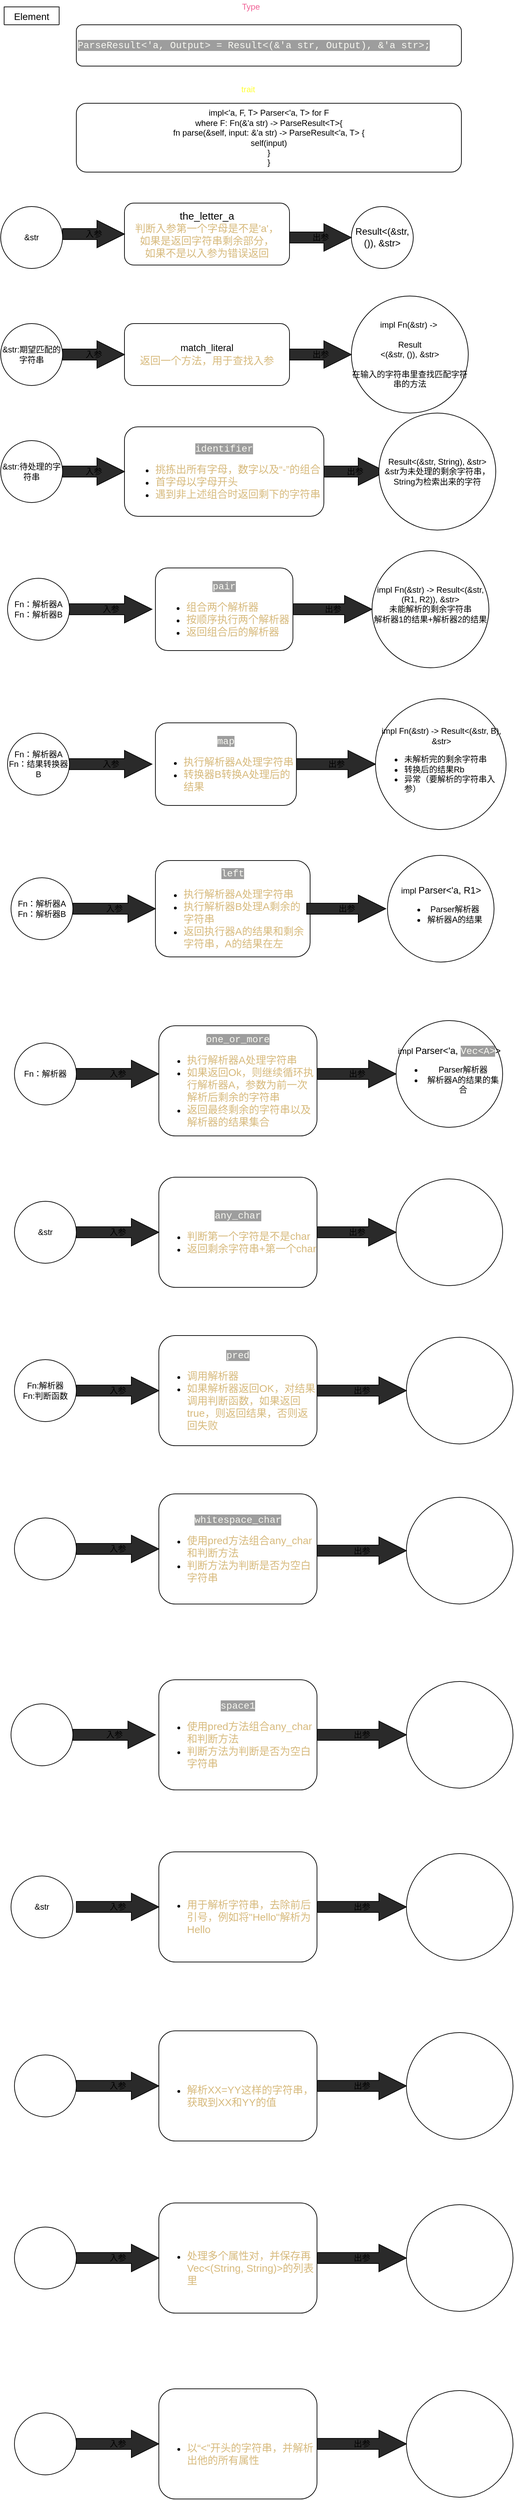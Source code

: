 <mxfile>
    <diagram id="ITNncZc6mTnSc8X_e-E-" name="Page-1">
        <mxGraphModel dx="898" dy="1717" grid="1" gridSize="10" guides="1" tooltips="1" connect="1" arrows="1" fold="1" page="1" pageScale="1" pageWidth="827" pageHeight="1169" math="0" shadow="0">
            <root>
                <mxCell id="0"/>
                <mxCell id="1" parent="0"/>
                <mxCell id="2" value="&lt;p style=&quot;line-height: 0%&quot;&gt;&lt;/p&gt;&lt;span style=&quot;font-size: 15px ; text-align: justify&quot;&gt;the_letter_a&lt;/span&gt;&lt;br&gt;&lt;span style=&quot;color: rgb(215 , 186 , 125) ; font-size: 15px ; text-align: justify&quot;&gt;判断入参第一个字母是不是'a'，&lt;/span&gt;&lt;br&gt;&lt;span style=&quot;color: rgb(215 , 186 , 125) ; font-size: 15px ; text-align: justify&quot;&gt;如果是返回字符串剩余部分，&lt;/span&gt;&lt;br&gt;&lt;span style=&quot;font-size: 15px ; color: rgb(215 , 186 , 125)&quot;&gt;如果不是以入参为错误返回&lt;/span&gt;&lt;br&gt;&lt;p&gt;&lt;/p&gt;" style="rounded=1;whiteSpace=wrap;html=1;align=center;verticalAlign=middle;" parent="1" vertex="1">
                    <mxGeometry x="230" y="85" width="240" height="90" as="geometry"/>
                </mxCell>
                <mxCell id="3" value="Element" style="swimlane;fontStyle=0;childLayout=stackLayout;horizontal=1;startSize=26;horizontalStack=0;resizeParent=1;resizeParentMax=0;resizeLast=0;collapsible=1;marginBottom=0;align=center;fontSize=14;" parent="1" vertex="1" collapsed="1">
                    <mxGeometry x="55" y="-200" width="80" height="26" as="geometry">
                        <mxRectangle x="40" y="30" width="160" height="116" as="alternateBounds"/>
                    </mxGeometry>
                </mxCell>
                <mxCell id="4" value="name:String" style="text;strokeColor=none;fillColor=none;spacingLeft=4;spacingRight=4;overflow=hidden;rotatable=0;points=[[0,0.5],[1,0.5]];portConstraint=eastwest;fontSize=12;" parent="3" vertex="1">
                    <mxGeometry y="26" width="80" height="30" as="geometry"/>
                </mxCell>
                <mxCell id="5" value="attributes:Vec&lt;(String, String)&gt;" style="text;strokeColor=none;fillColor=none;spacingLeft=4;spacingRight=4;overflow=hidden;rotatable=0;points=[[0,0.5],[1,0.5]];portConstraint=eastwest;fontSize=12;" parent="3" vertex="1">
                    <mxGeometry y="56" width="80" height="30" as="geometry"/>
                </mxCell>
                <mxCell id="6" value="children:Vec&lt;Element&gt;" style="text;strokeColor=none;fillColor=none;spacingLeft=4;spacingRight=4;overflow=hidden;rotatable=0;points=[[0,0.5],[1,0.5]];portConstraint=eastwest;fontSize=12;" parent="3" vertex="1">
                    <mxGeometry y="86" width="80" height="30" as="geometry"/>
                </mxCell>
                <mxCell id="7" value="&amp;amp;str" style="ellipse;whiteSpace=wrap;html=1;aspect=fixed;" parent="1" vertex="1">
                    <mxGeometry x="50" y="90" width="90" height="90" as="geometry"/>
                </mxCell>
                <mxCell id="8" value="&lt;span style=&quot;font-family: , &amp;#34;consolas&amp;#34; , &amp;#34;liberation mono&amp;#34; , &amp;#34;menlo&amp;#34; , monospace ; font-size: 13.6px&quot;&gt;Result&amp;lt;(&amp;amp;str, ()), &amp;amp;str&amp;gt;&lt;/span&gt;" style="ellipse;whiteSpace=wrap;html=1;aspect=fixed;" parent="1" vertex="1">
                    <mxGeometry x="560" y="90" width="90" height="90" as="geometry"/>
                </mxCell>
                <mxCell id="9" value="入参" style="html=1;shadow=0;dashed=0;align=center;verticalAlign=middle;shape=mxgraph.arrows2.arrow;dy=0.6;dx=40;notch=0;rounded=1;fillColor=#2a2a2a;gradientColor=none;" parent="1" vertex="1">
                    <mxGeometry x="140" y="110" width="90" height="40" as="geometry"/>
                </mxCell>
                <mxCell id="10" value="出参" style="html=1;shadow=0;dashed=0;align=center;verticalAlign=middle;shape=mxgraph.arrows2.arrow;dy=0.6;dx=40;notch=0;rounded=1;fillColor=#2a2a2a;gradientColor=none;" parent="1" vertex="1">
                    <mxGeometry x="470" y="115" width="90" height="40" as="geometry"/>
                </mxCell>
                <mxCell id="11" value="&lt;p style=&quot;line-height: 0%&quot;&gt;&lt;/p&gt;&lt;span style=&quot;font-size: 13.6px ; text-align: justify&quot;&gt;match_literal&lt;/span&gt;&lt;br&gt;&lt;span style=&quot;text-align: justify ; color: rgb(215 , 186 , 125) ; font-size: 15px&quot;&gt;返回一个方法，用于查找入参&lt;br&gt;&lt;/span&gt;&lt;p&gt;&lt;/p&gt;" style="rounded=1;whiteSpace=wrap;html=1;align=center;verticalAlign=middle;horizontal=1;" parent="1" vertex="1">
                    <mxGeometry x="230" y="260" width="240" height="90" as="geometry"/>
                </mxCell>
                <mxCell id="12" value="&amp;amp;str:期望匹配的字符串" style="ellipse;whiteSpace=wrap;html=1;aspect=fixed;" parent="1" vertex="1">
                    <mxGeometry x="50" y="260" width="90" height="90" as="geometry"/>
                </mxCell>
                <mxCell id="13" value="入参" style="html=1;shadow=0;dashed=0;align=center;verticalAlign=middle;shape=mxgraph.arrows2.arrow;dy=0.6;dx=40;notch=0;rounded=1;fillColor=#2a2a2a;gradientColor=none;" parent="1" vertex="1">
                    <mxGeometry x="140" y="285" width="90" height="40" as="geometry"/>
                </mxCell>
                <mxCell id="14" value="&#10;impl Fn(&amp;str) -&gt; &#10;&#10;Result&#10;&lt;(&amp;str, ()), &amp;str&gt;&#10;&#10;在输入的字符串里查找匹配字符串的方法&#10;" style="ellipse;aspect=fixed;align=center;whiteSpace=wrap;labelPosition=center;verticalLabelPosition=middle;verticalAlign=middle;" parent="1" vertex="1">
                    <mxGeometry x="560" y="220" width="170" height="170" as="geometry"/>
                </mxCell>
                <mxCell id="15" value="出参" style="html=1;shadow=0;dashed=0;align=center;verticalAlign=middle;shape=mxgraph.arrows2.arrow;dy=0.6;dx=40;notch=0;rounded=1;fillColor=#2a2a2a;gradientColor=none;" parent="1" vertex="1">
                    <mxGeometry x="470" y="285" width="90" height="40" as="geometry"/>
                </mxCell>
                <mxCell id="16" value="&lt;p style=&quot;line-height: 0%&quot;&gt;&lt;/p&gt;&lt;span style=&quot;color: rgb(248 , 248 , 242) ; font-family: &amp;#34;menlo&amp;#34; , &amp;#34;monaco&amp;#34; , &amp;#34;courier new&amp;#34; , monospace ; font-size: 14px ; background-color: rgba(10 , 10 , 10 , 0.4)&quot;&gt;identifier&lt;/span&gt;&lt;br&gt;&lt;ul&gt;&lt;li style=&quot;text-align: left&quot;&gt;&lt;span style=&quot;color: rgb(215 , 186 , 125) ; font-size: 15px&quot;&gt;挑拣出所有字母，数字以及“-”的组合&lt;/span&gt;&lt;/li&gt;&lt;li style=&quot;text-align: left&quot;&gt;&lt;span style=&quot;color: rgb(215 , 186 , 125) ; font-size: 15px&quot;&gt;首字母以字母开头&lt;/span&gt;&lt;/li&gt;&lt;li style=&quot;text-align: left&quot;&gt;&lt;span style=&quot;color: rgb(215 , 186 , 125) ; font-size: 15px&quot;&gt;遇到非上述组合时返回剩下的字符串&lt;/span&gt;&lt;/li&gt;&lt;/ul&gt;&lt;p&gt;&lt;/p&gt;" style="rounded=1;whiteSpace=wrap;html=1;align=center;verticalAlign=middle;horizontal=1;" parent="1" vertex="1">
                    <mxGeometry x="230" y="410" width="290" height="130" as="geometry"/>
                </mxCell>
                <mxCell id="17" value="&amp;amp;str:待处理的字符串" style="ellipse;whiteSpace=wrap;html=1;aspect=fixed;" parent="1" vertex="1">
                    <mxGeometry x="50" y="430" width="90" height="90" as="geometry"/>
                </mxCell>
                <mxCell id="18" value="入参" style="html=1;shadow=0;dashed=0;align=center;verticalAlign=middle;shape=mxgraph.arrows2.arrow;dy=0.6;dx=40;notch=0;rounded=1;fillColor=#2a2a2a;gradientColor=none;" parent="1" vertex="1">
                    <mxGeometry x="140" y="455" width="90" height="40" as="geometry"/>
                </mxCell>
                <mxCell id="19" value="出参" style="html=1;shadow=0;dashed=0;align=center;verticalAlign=middle;shape=mxgraph.arrows2.arrow;dy=0.6;dx=40;notch=0;rounded=1;fillColor=#2a2a2a;gradientColor=none;" parent="1" vertex="1">
                    <mxGeometry x="520" y="455" width="90" height="40" as="geometry"/>
                </mxCell>
                <mxCell id="20" value="Result&lt;(&amp;str, String), &amp;str&gt;&#10;&amp;str为未处理的剩余字符串，String为检索出来的字符" style="ellipse;aspect=fixed;align=center;whiteSpace=wrap;labelPosition=center;verticalLabelPosition=middle;verticalAlign=middle;" parent="1" vertex="1">
                    <mxGeometry x="600" y="390" width="170" height="170" as="geometry"/>
                </mxCell>
                <mxCell id="22" value="&lt;p style=&quot;line-height: 0%&quot;&gt;&lt;/p&gt;&lt;span style=&quot;color: rgb(248 , 248 , 242) ; font-family: &amp;#34;menlo&amp;#34; , &amp;#34;monaco&amp;#34; , &amp;#34;courier new&amp;#34; , monospace ; font-size: 14px ; background-color: rgba(10 , 10 , 10 , 0.4)&quot;&gt;pair&lt;/span&gt;&lt;br&gt;&lt;ul&gt;&lt;li style=&quot;text-align: left&quot;&gt;&lt;font color=&quot;#d7ba7d&quot;&gt;&lt;span style=&quot;font-size: 15px&quot;&gt;组合两个解析器&lt;/span&gt;&lt;/font&gt;&lt;/li&gt;&lt;li style=&quot;text-align: left&quot;&gt;&lt;span style=&quot;color: rgb(215 , 186 , 125) ; font-size: 15px&quot;&gt;按顺序执行两个解析器&lt;/span&gt;&lt;/li&gt;&lt;li style=&quot;text-align: left&quot;&gt;&lt;span style=&quot;color: rgb(215 , 186 , 125) ; font-size: 15px&quot;&gt;返回组合后的解析器&lt;/span&gt;&lt;/li&gt;&lt;/ul&gt;&lt;p&gt;&lt;/p&gt;" style="rounded=1;whiteSpace=wrap;html=1;align=center;verticalAlign=middle;horizontal=1;" parent="1" vertex="1">
                    <mxGeometry x="275" y="615" width="200" height="120" as="geometry"/>
                </mxCell>
                <mxCell id="23" value="Fn：解析器A&lt;br&gt;Fn：解析器B" style="ellipse;whiteSpace=wrap;html=1;aspect=fixed;" parent="1" vertex="1">
                    <mxGeometry x="60" y="630" width="90" height="90" as="geometry"/>
                </mxCell>
                <mxCell id="24" value="入参" style="html=1;shadow=0;dashed=0;align=center;verticalAlign=middle;shape=mxgraph.arrows2.arrow;dy=0.6;dx=40;notch=0;rounded=1;fillColor=#2a2a2a;gradientColor=none;" parent="1" vertex="1">
                    <mxGeometry x="150" y="655" width="120" height="40" as="geometry"/>
                </mxCell>
                <mxCell id="25" value="impl Fn(&amp;str) -&gt; Result&lt;(&amp;str, (R1, R2)), &amp;str&gt;&#10;未能解析的剩余字符串&#10;解析器1的结果+解析器2的结果&#10;" style="ellipse;aspect=fixed;align=center;whiteSpace=wrap;labelPosition=center;verticalLabelPosition=middle;verticalAlign=middle;" parent="1" vertex="1">
                    <mxGeometry x="590" y="590" width="170" height="170" as="geometry"/>
                </mxCell>
                <mxCell id="26" value="出参" style="html=1;shadow=0;dashed=0;align=center;verticalAlign=middle;shape=mxgraph.arrows2.arrow;dy=0.6;dx=40;notch=0;rounded=1;fillColor=#2a2a2a;gradientColor=none;" parent="1" vertex="1">
                    <mxGeometry x="475" y="655" width="115" height="40" as="geometry"/>
                </mxCell>
                <mxCell id="27" value="&lt;p style=&quot;line-height: 0%&quot;&gt;&lt;/p&gt;&lt;font color=&quot;#f8f8f2&quot; face=&quot;menlo, monaco, courier new, monospace&quot;&gt;&lt;span style=&quot;font-size: 14px ; background-color: rgba(10 , 10 , 10 , 0.4)&quot;&gt;map&lt;/span&gt;&lt;/font&gt;&lt;br&gt;&lt;ul&gt;&lt;li style=&quot;text-align: left&quot;&gt;&lt;font color=&quot;#d7ba7d&quot;&gt;&lt;span style=&quot;font-size: 15px&quot;&gt;执行解析器A处理字符串&lt;/span&gt;&lt;/font&gt;&lt;/li&gt;&lt;li style=&quot;text-align: left&quot;&gt;&lt;span style=&quot;color: rgb(215 , 186 , 125) ; font-size: 15px&quot;&gt;转换器B转换A处理后的结果&lt;/span&gt;&lt;/li&gt;&lt;/ul&gt;&lt;p&gt;&lt;/p&gt;" style="rounded=1;whiteSpace=wrap;html=1;align=center;verticalAlign=middle;horizontal=1;" parent="1" vertex="1">
                    <mxGeometry x="275" y="840" width="205" height="120" as="geometry"/>
                </mxCell>
                <mxCell id="28" value="Fn：解析器A&lt;br&gt;Fn：结果转换器B" style="ellipse;whiteSpace=wrap;html=1;aspect=fixed;" parent="1" vertex="1">
                    <mxGeometry x="60" y="855" width="90" height="90" as="geometry"/>
                </mxCell>
                <mxCell id="29" value="入参" style="html=1;shadow=0;dashed=0;align=center;verticalAlign=middle;shape=mxgraph.arrows2.arrow;dy=0.6;dx=40;notch=0;rounded=1;fillColor=#2a2a2a;gradientColor=none;" parent="1" vertex="1">
                    <mxGeometry x="150" y="880" width="120" height="40" as="geometry"/>
                </mxCell>
                <mxCell id="30" value="&lt;div style=&quot;text-align: center&quot;&gt;&lt;span&gt;impl Fn(&amp;amp;str) -&amp;gt; Result&amp;lt;(&amp;amp;str, B), &amp;amp;str&amp;gt;&lt;/span&gt;&lt;/div&gt;&lt;ul&gt;&lt;li&gt;未解析完的剩余字符串&lt;/li&gt;&lt;li&gt;转换后的结果Rb&lt;/li&gt;&lt;li&gt;异常（要解析的字符串入参）&lt;/li&gt;&lt;/ul&gt;" style="ellipse;aspect=fixed;align=left;whiteSpace=wrap;labelPosition=center;verticalLabelPosition=middle;verticalAlign=middle;html=1;" parent="1" vertex="1">
                    <mxGeometry x="595" y="805" width="190" height="190" as="geometry"/>
                </mxCell>
                <mxCell id="31" value="&lt;span style=&quot;color: rgb(248 , 248 , 242) ; font-family: &amp;#34;menlo&amp;#34; , &amp;#34;monaco&amp;#34; , &amp;#34;courier new&amp;#34; , monospace ; font-size: 14px ; background-color: rgba(10 , 10 , 10 , 0.4)&quot;&gt;ParseResult&amp;lt;'a, Output&amp;gt; = Result&amp;lt;(&amp;amp;'a str, Output), &amp;amp;'a str&amp;gt;;&lt;/span&gt;" style="rounded=1;whiteSpace=wrap;html=1;align=left;" parent="1" vertex="1">
                    <mxGeometry x="160" y="-174" width="560" height="60" as="geometry"/>
                </mxCell>
                <mxCell id="32" value="impl&amp;lt;'a, F, T&amp;gt; Parser&amp;lt;'a, T&amp;gt; for F &lt;br&gt;where F: Fn(&amp;amp;'a str) -&amp;gt; ParseResult&amp;lt;T&amp;gt;{&lt;br&gt;  fn parse(&amp;amp;self, input: &amp;amp;'a str) -&amp;gt; ParseResult&amp;lt;'a, T&amp;gt; {&lt;br&gt;    self(input)&lt;br&gt;  }&lt;br&gt;}" style="rounded=1;whiteSpace=wrap;align=center;html=1;" parent="1" vertex="1">
                    <mxGeometry x="160" y="-60" width="560" height="100" as="geometry"/>
                </mxCell>
                <mxCell id="33" value="Type" style="text;html=1;strokeColor=none;fillColor=none;align=center;verticalAlign=middle;whiteSpace=wrap;rounded=0;fontColor=#F06296;" parent="1" vertex="1">
                    <mxGeometry x="394" y="-210" width="40" height="20" as="geometry"/>
                </mxCell>
                <mxCell id="34" value="trait" style="text;html=1;strokeColor=none;fillColor=none;align=center;verticalAlign=middle;whiteSpace=wrap;rounded=0;fontColor=#FFFF33;" parent="1" vertex="1">
                    <mxGeometry x="390" y="-90" width="40" height="20" as="geometry"/>
                </mxCell>
                <mxCell id="35" value="&lt;p style=&quot;line-height: 0%&quot;&gt;&lt;/p&gt;&lt;font color=&quot;#f8f8f2&quot; face=&quot;menlo, monaco, courier new, monospace&quot;&gt;&lt;span style=&quot;font-size: 14px ; background-color: rgba(10 , 10 , 10 , 0.4)&quot;&gt;left&lt;/span&gt;&lt;/font&gt;&lt;br&gt;&lt;ul&gt;&lt;li style=&quot;text-align: left&quot;&gt;&lt;font color=&quot;#d7ba7d&quot;&gt;&lt;span style=&quot;font-size: 15px&quot;&gt;执行解析器A处理字符串&lt;/span&gt;&lt;/font&gt;&lt;/li&gt;&lt;li style=&quot;text-align: left&quot;&gt;&lt;span style=&quot;color: rgb(215 , 186 , 125) ; font-size: 15px&quot;&gt;执行解析器B处理A剩余的字符串&lt;/span&gt;&lt;/li&gt;&lt;li style=&quot;text-align: left&quot;&gt;&lt;span style=&quot;color: rgb(215 , 186 , 125) ; font-size: 15px&quot;&gt;返回执行器A的结果和剩余字符串，A的结果在左&lt;/span&gt;&lt;/li&gt;&lt;/ul&gt;&lt;p&gt;&lt;/p&gt;" style="rounded=1;whiteSpace=wrap;html=1;align=center;verticalAlign=middle;horizontal=1;" parent="1" vertex="1">
                    <mxGeometry x="275" y="1040" width="225" height="140" as="geometry"/>
                </mxCell>
                <mxCell id="36" value="Fn：解析器A&lt;br&gt;Fn：解析器B" style="ellipse;whiteSpace=wrap;html=1;aspect=fixed;" parent="1" vertex="1">
                    <mxGeometry x="65" y="1065" width="90" height="90" as="geometry"/>
                </mxCell>
                <mxCell id="37" value="入参" style="html=1;shadow=0;dashed=0;align=center;verticalAlign=middle;shape=mxgraph.arrows2.arrow;dy=0.6;dx=40;notch=0;rounded=1;fillColor=#2a2a2a;gradientColor=none;" parent="1" vertex="1">
                    <mxGeometry x="155" y="1090" width="120" height="40" as="geometry"/>
                </mxCell>
                <mxCell id="38" value="出参" style="html=1;shadow=0;dashed=0;align=center;verticalAlign=middle;shape=mxgraph.arrows2.arrow;dy=0.6;dx=40;notch=0;rounded=1;fillColor=#2a2a2a;gradientColor=none;" parent="1" vertex="1">
                    <mxGeometry x="480" y="880" width="115" height="40" as="geometry"/>
                </mxCell>
                <mxCell id="39" value="&lt;div style=&quot;&quot;&gt;&lt;span&gt;impl&amp;nbsp;&lt;/span&gt;&lt;span style=&quot;font-size: 13.6px;&quot;&gt;Parser&amp;lt;'a, R1&amp;gt;&lt;/span&gt;&lt;/div&gt;&lt;ul&gt;&lt;li&gt;Parser解析器&lt;/li&gt;&lt;li&gt;解析器A的结果&lt;/li&gt;&lt;/ul&gt;" style="ellipse;aspect=fixed;align=center;whiteSpace=wrap;labelPosition=center;verticalLabelPosition=middle;verticalAlign=middle;html=1;" parent="1" vertex="1">
                    <mxGeometry x="612.5" y="1032.5" width="155" height="155" as="geometry"/>
                </mxCell>
                <mxCell id="40" value="出参" style="html=1;shadow=0;dashed=0;align=center;verticalAlign=middle;shape=mxgraph.arrows2.arrow;dy=0.6;dx=40;notch=0;rounded=1;fillColor=#2a2a2a;gradientColor=none;" parent="1" vertex="1">
                    <mxGeometry x="495" y="1090" width="115" height="40" as="geometry"/>
                </mxCell>
                <mxCell id="41" value="&lt;p style=&quot;line-height: 0%&quot;&gt;&lt;/p&gt;&lt;span style=&quot;color: rgb(248 , 248 , 242) ; font-family: &amp;#34;menlo&amp;#34; , &amp;#34;monaco&amp;#34; , &amp;#34;courier new&amp;#34; , monospace ; font-size: 14px ; background-color: rgba(10 , 10 , 10 , 0.4)&quot;&gt;one_or_more&lt;/span&gt;&lt;br&gt;&lt;ul&gt;&lt;li style=&quot;text-align: left&quot;&gt;&lt;font color=&quot;#d7ba7d&quot;&gt;&lt;span style=&quot;font-size: 15px&quot;&gt;执行解析器A处理字符串&lt;/span&gt;&lt;/font&gt;&lt;/li&gt;&lt;li style=&quot;text-align: left&quot;&gt;&lt;font color=&quot;#d7ba7d&quot;&gt;&lt;span style=&quot;font-size: 15px&quot;&gt;如果返回Ok，则继续循环执行解析器A，参数为前一次解析后剩余的字符串&lt;/span&gt;&lt;/font&gt;&lt;/li&gt;&lt;li style=&quot;text-align: left&quot;&gt;&lt;font color=&quot;#d7ba7d&quot;&gt;&lt;span style=&quot;font-size: 15px&quot;&gt;返回最终剩余的字符串以及解析器的结果集合&lt;/span&gt;&lt;/font&gt;&lt;/li&gt;&lt;/ul&gt;&lt;p&gt;&lt;/p&gt;" style="rounded=1;whiteSpace=wrap;html=1;align=center;verticalAlign=middle;horizontal=1;" parent="1" vertex="1">
                    <mxGeometry x="280" y="1280" width="230" height="160" as="geometry"/>
                </mxCell>
                <mxCell id="42" value="Fn：解析器" style="ellipse;whiteSpace=wrap;html=1;aspect=fixed;" parent="1" vertex="1">
                    <mxGeometry x="70" y="1305" width="90" height="90" as="geometry"/>
                </mxCell>
                <mxCell id="43" value="入参" style="html=1;shadow=0;dashed=0;align=center;verticalAlign=middle;shape=mxgraph.arrows2.arrow;dy=0.6;dx=40;notch=0;rounded=1;fillColor=#2a2a2a;gradientColor=none;" parent="1" vertex="1">
                    <mxGeometry x="160" y="1330" width="120" height="40" as="geometry"/>
                </mxCell>
                <mxCell id="44" value="&lt;div&gt;&lt;span&gt;impl&amp;nbsp;&lt;/span&gt;&lt;span style=&quot;font-size: 13.6px&quot;&gt;Parser&amp;lt;'a,&amp;nbsp;&lt;/span&gt;&lt;span style=&quot;color: rgb(248 , 248 , 242) ; font-family: &amp;#34;menlo&amp;#34; , &amp;#34;monaco&amp;#34; , &amp;#34;courier new&amp;#34; , monospace ; font-size: 14px ; background-color: rgba(10 , 10 , 10 , 0.4)&quot;&gt;Vec&amp;lt;A&amp;gt;&lt;/span&gt;&lt;span style=&quot;font-size: 13.6px&quot;&gt;&amp;gt;&lt;/span&gt;&lt;/div&gt;&lt;ul&gt;&lt;li&gt;Parser解析器&lt;/li&gt;&lt;li&gt;解析器A的结果的集合&lt;/li&gt;&lt;/ul&gt;" style="ellipse;aspect=fixed;align=center;whiteSpace=wrap;labelPosition=center;verticalLabelPosition=middle;verticalAlign=middle;html=1;" parent="1" vertex="1">
                    <mxGeometry x="625" y="1272.5" width="155" height="155" as="geometry"/>
                </mxCell>
                <mxCell id="45" value="出参" style="html=1;shadow=0;dashed=0;align=center;verticalAlign=middle;shape=mxgraph.arrows2.arrow;dy=0.6;dx=40;notch=0;rounded=1;fillColor=#2a2a2a;gradientColor=none;" parent="1" vertex="1">
                    <mxGeometry x="510" y="1330" width="115" height="40" as="geometry"/>
                </mxCell>
                <mxCell id="48" value="&lt;p style=&quot;line-height: 0%&quot;&gt;&lt;/p&gt;&lt;span style=&quot;color: rgb(248 , 248 , 242) ; font-family: &amp;#34;menlo&amp;#34; , &amp;#34;monaco&amp;#34; , &amp;#34;courier new&amp;#34; , monospace ; font-size: 14px ; background-color: rgba(10 , 10 , 10 , 0.4)&quot;&gt;any_char&lt;/span&gt;&lt;br&gt;&lt;ul&gt;&lt;li style=&quot;text-align: left&quot;&gt;&lt;font color=&quot;#d7ba7d&quot;&gt;&lt;span style=&quot;font-size: 15px&quot;&gt;判断第一个字符是不是char&lt;/span&gt;&lt;/font&gt;&lt;/li&gt;&lt;li style=&quot;text-align: left&quot;&gt;&lt;font color=&quot;#d7ba7d&quot;&gt;&lt;span style=&quot;font-size: 15px&quot;&gt;返回剩余字符串+第一个char&lt;/span&gt;&lt;/font&gt;&lt;/li&gt;&lt;/ul&gt;&lt;p&gt;&lt;/p&gt;" style="rounded=1;whiteSpace=wrap;html=1;align=center;verticalAlign=middle;horizontal=1;" parent="1" vertex="1">
                    <mxGeometry x="280" y="1500" width="230" height="160" as="geometry"/>
                </mxCell>
                <mxCell id="49" value="&amp;amp;str" style="ellipse;whiteSpace=wrap;html=1;aspect=fixed;" parent="1" vertex="1">
                    <mxGeometry x="70" y="1535" width="90" height="90" as="geometry"/>
                </mxCell>
                <mxCell id="50" value="入参" style="html=1;shadow=0;dashed=0;align=center;verticalAlign=middle;shape=mxgraph.arrows2.arrow;dy=0.6;dx=40;notch=0;rounded=1;fillColor=#2a2a2a;gradientColor=none;" parent="1" vertex="1">
                    <mxGeometry x="160" y="1560" width="120" height="40" as="geometry"/>
                </mxCell>
                <mxCell id="51" value="ParseResult&lt;char&gt;&#10;未处理的剩余的字符串&#10;第一个字符&lt;/char&gt;" style="ellipse;aspect=fixed;align=center;whiteSpace=wrap;labelPosition=center;verticalLabelPosition=middle;verticalAlign=middle;fontColor=#FFFFFF;" parent="1" vertex="1">
                    <mxGeometry x="625" y="1502.5" width="155" height="155" as="geometry"/>
                </mxCell>
                <mxCell id="52" value="出参" style="html=1;shadow=0;dashed=0;align=center;verticalAlign=middle;shape=mxgraph.arrows2.arrow;dy=0.6;dx=40;notch=0;rounded=1;fillColor=#2a2a2a;gradientColor=none;" parent="1" vertex="1">
                    <mxGeometry x="510" y="1560" width="115" height="40" as="geometry"/>
                </mxCell>
                <mxCell id="53" value="&lt;p style=&quot;line-height: 0%&quot;&gt;&lt;/p&gt;&lt;span style=&quot;color: rgb(248 , 248 , 242) ; font-family: &amp;#34;menlo&amp;#34; , &amp;#34;monaco&amp;#34; , &amp;#34;courier new&amp;#34; , monospace ; font-size: 14px ; background-color: rgba(10 , 10 , 10 , 0.4)&quot;&gt;pred&lt;/span&gt;&lt;br&gt;&lt;ul&gt;&lt;li style=&quot;text-align: left&quot;&gt;&lt;font color=&quot;#d7ba7d&quot;&gt;&lt;span style=&quot;font-size: 15px&quot;&gt;调用解析器&lt;/span&gt;&lt;/font&gt;&lt;/li&gt;&lt;li style=&quot;text-align: left&quot;&gt;&lt;font color=&quot;#d7ba7d&quot;&gt;&lt;span style=&quot;font-size: 15px&quot;&gt;如果解析器返回OK，对结果调用判断函数，如果返回true，则返回结果，否则返回失败&lt;/span&gt;&lt;/font&gt;&lt;/li&gt;&lt;/ul&gt;&lt;p&gt;&lt;/p&gt;" style="rounded=1;whiteSpace=wrap;html=1;align=center;verticalAlign=middle;horizontal=1;" parent="1" vertex="1">
                    <mxGeometry x="280" y="1730" width="230" height="160" as="geometry"/>
                </mxCell>
                <mxCell id="54" value="Fn:解析器&lt;br&gt;Fn:判断函数" style="ellipse;whiteSpace=wrap;html=1;aspect=fixed;" parent="1" vertex="1">
                    <mxGeometry x="70" y="1765" width="90" height="90" as="geometry"/>
                </mxCell>
                <mxCell id="55" value="入参" style="html=1;shadow=0;dashed=0;align=center;verticalAlign=middle;shape=mxgraph.arrows2.arrow;dy=0.6;dx=40;notch=0;rounded=1;fillColor=#2a2a2a;gradientColor=none;" parent="1" vertex="1">
                    <mxGeometry x="160" y="1790" width="120" height="40" as="geometry"/>
                </mxCell>
                <mxCell id="56" value="impl Parser&lt;'a, A&gt;&#10;解析器" style="ellipse;aspect=fixed;align=center;whiteSpace=wrap;labelPosition=center;verticalLabelPosition=middle;verticalAlign=middle;fontColor=#FFFFFF;" parent="1" vertex="1">
                    <mxGeometry x="640" y="1732.5" width="155" height="155" as="geometry"/>
                </mxCell>
                <mxCell id="57" value="出参" style="html=1;shadow=0;dashed=0;align=center;verticalAlign=middle;shape=mxgraph.arrows2.arrow;dy=0.6;dx=40;notch=0;rounded=1;fillColor=#2a2a2a;gradientColor=none;" parent="1" vertex="1">
                    <mxGeometry x="510" y="1790" width="130" height="40" as="geometry"/>
                </mxCell>
                <mxCell id="58" value="&lt;p style=&quot;line-height: 0%&quot;&gt;&lt;/p&gt;&lt;font color=&quot;#f8f8f2&quot; face=&quot;menlo, monaco, courier new, monospace&quot;&gt;&lt;span style=&quot;font-size: 14px ; background-color: rgba(10 , 10 , 10 , 0.4)&quot;&gt;whitespace_char&lt;/span&gt;&lt;/font&gt;&lt;br&gt;&lt;ul&gt;&lt;li style=&quot;text-align: left&quot;&gt;&lt;font color=&quot;#d7ba7d&quot;&gt;&lt;span style=&quot;font-size: 15px&quot;&gt;使用pred方法组合any_char和判断方法&lt;/span&gt;&lt;/font&gt;&lt;/li&gt;&lt;li style=&quot;text-align: left&quot;&gt;&lt;font color=&quot;#d7ba7d&quot;&gt;&lt;span style=&quot;font-size: 15px&quot;&gt;判断方法为判断是否为空白字符串&lt;/span&gt;&lt;/font&gt;&lt;/li&gt;&lt;/ul&gt;&lt;p&gt;&lt;/p&gt;" style="rounded=1;whiteSpace=wrap;html=1;align=center;verticalAlign=middle;horizontal=1;" parent="1" vertex="1">
                    <mxGeometry x="280" y="1960" width="230" height="160" as="geometry"/>
                </mxCell>
                <mxCell id="59" value="" style="ellipse;whiteSpace=wrap;html=1;aspect=fixed;" parent="1" vertex="1">
                    <mxGeometry x="70" y="1995" width="90" height="90" as="geometry"/>
                </mxCell>
                <mxCell id="60" value="入参" style="html=1;shadow=0;dashed=0;align=center;verticalAlign=middle;shape=mxgraph.arrows2.arrow;dy=0.6;dx=40;notch=0;rounded=1;fillColor=#2a2a2a;gradientColor=none;" parent="1" vertex="1">
                    <mxGeometry x="160" y="2020" width="120" height="40" as="geometry"/>
                </mxCell>
                <mxCell id="61" value="impl Parser&lt;'a, char&gt;&#10;解析器" style="ellipse;aspect=fixed;align=center;whiteSpace=wrap;labelPosition=center;verticalLabelPosition=middle;verticalAlign=middle;fontColor=#FFFFFF;" parent="1" vertex="1">
                    <mxGeometry x="640" y="1965" width="155" height="155" as="geometry"/>
                </mxCell>
                <mxCell id="62" value="出参" style="html=1;shadow=0;dashed=0;align=center;verticalAlign=middle;shape=mxgraph.arrows2.arrow;dy=0.6;dx=40;notch=0;rounded=1;fillColor=#2a2a2a;gradientColor=none;" parent="1" vertex="1">
                    <mxGeometry x="510" y="2022.5" width="130" height="40" as="geometry"/>
                </mxCell>
                <mxCell id="63" value="&lt;p style=&quot;line-height: 0%&quot;&gt;&lt;/p&gt;&lt;font color=&quot;#f8f8f2&quot; face=&quot;menlo, monaco, courier new, monospace&quot;&gt;&lt;span style=&quot;font-size: 14px ; background-color: rgba(10 , 10 , 10 , 0.4)&quot;&gt;space1&lt;/span&gt;&lt;/font&gt;&lt;br&gt;&lt;ul&gt;&lt;li style=&quot;text-align: left&quot;&gt;&lt;font color=&quot;#d7ba7d&quot;&gt;&lt;span style=&quot;font-size: 15px&quot;&gt;使用pred方法组合any_char和判断方法&lt;/span&gt;&lt;/font&gt;&lt;/li&gt;&lt;li style=&quot;text-align: left&quot;&gt;&lt;font color=&quot;#d7ba7d&quot;&gt;&lt;span style=&quot;font-size: 15px&quot;&gt;判断方法为判断是否为空白字符串&lt;/span&gt;&lt;/font&gt;&lt;/li&gt;&lt;/ul&gt;&lt;p&gt;&lt;/p&gt;" style="rounded=1;whiteSpace=wrap;html=1;align=center;verticalAlign=middle;horizontal=1;" parent="1" vertex="1">
                    <mxGeometry x="280" y="2230" width="230" height="160" as="geometry"/>
                </mxCell>
                <mxCell id="64" value="" style="ellipse;whiteSpace=wrap;html=1;aspect=fixed;" parent="1" vertex="1">
                    <mxGeometry x="65" y="2265" width="90" height="90" as="geometry"/>
                </mxCell>
                <mxCell id="65" value="入参" style="html=1;shadow=0;dashed=0;align=center;verticalAlign=middle;shape=mxgraph.arrows2.arrow;dy=0.6;dx=40;notch=0;rounded=1;fillColor=#2a2a2a;gradientColor=none;" parent="1" vertex="1">
                    <mxGeometry x="155" y="2290" width="120" height="40" as="geometry"/>
                </mxCell>
                <mxCell id="66" value="impl Parser&lt;'a, Vec&lt;char&gt;&gt;&#10;解析器" style="ellipse;aspect=fixed;align=center;whiteSpace=wrap;labelPosition=center;verticalLabelPosition=middle;verticalAlign=middle;fontColor=#FFFFFF;" parent="1" vertex="1">
                    <mxGeometry x="640" y="2232.5" width="155" height="155" as="geometry"/>
                </mxCell>
                <mxCell id="67" value="出参" style="html=1;shadow=0;dashed=0;align=center;verticalAlign=middle;shape=mxgraph.arrows2.arrow;dy=0.6;dx=40;notch=0;rounded=1;fillColor=#2a2a2a;gradientColor=none;" parent="1" vertex="1">
                    <mxGeometry x="510" y="2290" width="130" height="40" as="geometry"/>
                </mxCell>
                <mxCell id="68" value="&lt;p style=&quot;line-height: 0%&quot;&gt;&lt;/p&gt;&lt;span style=&quot;font-family: , &amp;#34;consolas&amp;#34; , &amp;#34;liberation mono&amp;#34; , &amp;#34;menlo&amp;#34; , monospace ; font-size: 13.6px&quot;&gt;&lt;font color=&quot;#ffffff&quot;&gt;quoted_string&lt;/font&gt;&lt;/span&gt;&lt;ul&gt;&lt;li style=&quot;text-align: left&quot;&gt;&lt;font color=&quot;#d7ba7d&quot;&gt;&lt;span style=&quot;font-size: 15px&quot;&gt;用于解析字符串，去除前后引号，例如将&quot;Hello&quot;解析为Hello&lt;/span&gt;&lt;/font&gt;&lt;/li&gt;&lt;/ul&gt;&lt;p&gt;&lt;/p&gt;" style="rounded=1;whiteSpace=wrap;html=1;align=center;verticalAlign=middle;horizontal=1;" parent="1" vertex="1">
                    <mxGeometry x="280" y="2480" width="230" height="160" as="geometry"/>
                </mxCell>
                <mxCell id="69" value="&amp;amp;str" style="ellipse;whiteSpace=wrap;html=1;aspect=fixed;" parent="1" vertex="1">
                    <mxGeometry x="65" y="2515" width="90" height="90" as="geometry"/>
                </mxCell>
                <mxCell id="70" value="入参" style="html=1;shadow=0;dashed=0;align=center;verticalAlign=middle;shape=mxgraph.arrows2.arrow;dy=0.6;dx=40;notch=0;rounded=1;fillColor=#2a2a2a;gradientColor=none;" parent="1" vertex="1">
                    <mxGeometry x="160" y="2540" width="120" height="40" as="geometry"/>
                </mxCell>
                <mxCell id="71" value="impl Parser&lt;'a, Vec&lt;char&gt;&gt;&#10;解析器" style="ellipse;aspect=fixed;align=center;whiteSpace=wrap;labelPosition=center;verticalLabelPosition=middle;verticalAlign=middle;fontColor=#FFFFFF;" parent="1" vertex="1">
                    <mxGeometry x="640" y="2482.5" width="155" height="155" as="geometry"/>
                </mxCell>
                <mxCell id="72" value="出参" style="html=1;shadow=0;dashed=0;align=center;verticalAlign=middle;shape=mxgraph.arrows2.arrow;dy=0.6;dx=40;notch=0;rounded=1;fillColor=#2a2a2a;gradientColor=none;" parent="1" vertex="1">
                    <mxGeometry x="510" y="2540" width="130" height="40" as="geometry"/>
                </mxCell>
                <mxCell id="73" value="&lt;p style=&quot;line-height: 0%&quot;&gt;&lt;/p&gt;&lt;span style=&quot;font-family: , &amp;#34;consolas&amp;#34; , &amp;#34;liberation mono&amp;#34; , &amp;#34;menlo&amp;#34; , monospace ; font-size: 13.6px&quot;&gt;&lt;font color=&quot;#ffffff&quot;&gt;pair_attribute&lt;/font&gt;&lt;/span&gt;&lt;ul&gt;&lt;li style=&quot;text-align: left&quot;&gt;&lt;font color=&quot;#d7ba7d&quot;&gt;&lt;span style=&quot;font-size: 15px&quot;&gt;解析XX=YY这样的字符串，获取到XX和YY的值&lt;/span&gt;&lt;/font&gt;&lt;/li&gt;&lt;/ul&gt;&lt;p&gt;&lt;/p&gt;" style="rounded=1;whiteSpace=wrap;html=1;align=center;verticalAlign=middle;horizontal=1;" vertex="1" parent="1">
                    <mxGeometry x="280" y="2740" width="230" height="160" as="geometry"/>
                </mxCell>
                <mxCell id="74" value="" style="ellipse;whiteSpace=wrap;html=1;aspect=fixed;" vertex="1" parent="1">
                    <mxGeometry x="70" y="2775" width="90" height="90" as="geometry"/>
                </mxCell>
                <mxCell id="75" value="入参" style="html=1;shadow=0;dashed=0;align=center;verticalAlign=middle;shape=mxgraph.arrows2.arrow;dy=0.6;dx=40;notch=0;rounded=1;fillColor=#2a2a2a;gradientColor=none;" vertex="1" parent="1">
                    <mxGeometry x="160" y="2800" width="120" height="40" as="geometry"/>
                </mxCell>
                <mxCell id="76" value="impl Parser&lt;'a, (String, String)&gt;&#10;解析器" style="ellipse;aspect=fixed;align=center;whiteSpace=wrap;labelPosition=center;verticalLabelPosition=middle;verticalAlign=middle;fontColor=#FFFFFF;" vertex="1" parent="1">
                    <mxGeometry x="640" y="2742.5" width="155" height="155" as="geometry"/>
                </mxCell>
                <mxCell id="77" value="出参" style="html=1;shadow=0;dashed=0;align=center;verticalAlign=middle;shape=mxgraph.arrows2.arrow;dy=0.6;dx=40;notch=0;rounded=1;fillColor=#2a2a2a;gradientColor=none;" vertex="1" parent="1">
                    <mxGeometry x="510" y="2800" width="130" height="40" as="geometry"/>
                </mxCell>
                <mxCell id="78" value="&lt;p style=&quot;line-height: 0%&quot;&gt;&lt;/p&gt;&lt;span style=&quot;font-family: , &amp;#34;consolas&amp;#34; , &amp;#34;liberation mono&amp;#34; , &amp;#34;menlo&amp;#34; , monospace ; font-size: 13.6px&quot;&gt;&lt;font color=&quot;#ffffff&quot;&gt;attributes&lt;/font&gt;&lt;/span&gt;&lt;ul&gt;&lt;li style=&quot;text-align: left&quot;&gt;&lt;font color=&quot;#d7ba7d&quot;&gt;&lt;span style=&quot;font-size: 15px&quot;&gt;处理多个属性对，并保存再Vec&amp;lt;(String, String)&amp;gt;的列表里&lt;/span&gt;&lt;/font&gt;&lt;/li&gt;&lt;/ul&gt;&lt;p&gt;&lt;/p&gt;" style="rounded=1;whiteSpace=wrap;html=1;align=center;verticalAlign=middle;horizontal=1;" vertex="1" parent="1">
                    <mxGeometry x="280" y="2990" width="230" height="160" as="geometry"/>
                </mxCell>
                <mxCell id="79" value="" style="ellipse;whiteSpace=wrap;html=1;aspect=fixed;" vertex="1" parent="1">
                    <mxGeometry x="70" y="3025" width="90" height="90" as="geometry"/>
                </mxCell>
                <mxCell id="80" value="入参" style="html=1;shadow=0;dashed=0;align=center;verticalAlign=middle;shape=mxgraph.arrows2.arrow;dy=0.6;dx=40;notch=0;rounded=1;fillColor=#2a2a2a;gradientColor=none;" vertex="1" parent="1">
                    <mxGeometry x="160" y="3050" width="120" height="40" as="geometry"/>
                </mxCell>
                <mxCell id="81" value="impl Parser&lt;'a, Vec&lt;(String, String)&gt;&gt;&#10;解析器" style="ellipse;aspect=fixed;align=center;whiteSpace=wrap;labelPosition=center;verticalLabelPosition=middle;verticalAlign=middle;fontColor=#FFFFFF;" vertex="1" parent="1">
                    <mxGeometry x="640" y="2992.5" width="155" height="155" as="geometry"/>
                </mxCell>
                <mxCell id="82" value="出参" style="html=1;shadow=0;dashed=0;align=center;verticalAlign=middle;shape=mxgraph.arrows2.arrow;dy=0.6;dx=40;notch=0;rounded=1;fillColor=#2a2a2a;gradientColor=none;" vertex="1" parent="1">
                    <mxGeometry x="510" y="3050" width="130" height="40" as="geometry"/>
                </mxCell>
                <mxCell id="83" value="&lt;p style=&quot;line-height: 0%&quot;&gt;&lt;/p&gt;&lt;span style=&quot;font-family: , &amp;#34;consolas&amp;#34; , &amp;#34;liberation mono&amp;#34; , &amp;#34;menlo&amp;#34; , monospace ; font-size: 13.6px&quot;&gt;&lt;font color=&quot;#ffffff&quot;&gt;element_start&lt;/font&gt;&lt;/span&gt;&lt;ul&gt;&lt;li style=&quot;text-align: left&quot;&gt;&lt;font color=&quot;#d7ba7d&quot;&gt;&lt;span style=&quot;font-size: 15px&quot;&gt;以“&amp;lt;”开头的字符串，并解析出他的所有属性&lt;/span&gt;&lt;/font&gt;&lt;/li&gt;&lt;/ul&gt;&lt;p&gt;&lt;/p&gt;" style="rounded=1;whiteSpace=wrap;html=1;align=center;verticalAlign=middle;horizontal=1;" vertex="1" parent="1">
                    <mxGeometry x="280" y="3260" width="230" height="160" as="geometry"/>
                </mxCell>
                <mxCell id="84" value="" style="ellipse;whiteSpace=wrap;html=1;aspect=fixed;" vertex="1" parent="1">
                    <mxGeometry x="70" y="3295" width="90" height="90" as="geometry"/>
                </mxCell>
                <mxCell id="85" value="入参" style="html=1;shadow=0;dashed=0;align=center;verticalAlign=middle;shape=mxgraph.arrows2.arrow;dy=0.6;dx=40;notch=0;rounded=1;fillColor=#2a2a2a;gradientColor=none;" vertex="1" parent="1">
                    <mxGeometry x="160" y="3320" width="120" height="40" as="geometry"/>
                </mxCell>
                <mxCell id="86" value="impl Parser&lt;'a, Vec&lt;(String, String)&gt;&gt;&#10;解析器" style="ellipse;aspect=fixed;align=center;whiteSpace=wrap;labelPosition=center;verticalLabelPosition=middle;verticalAlign=middle;fontColor=#FFFFFF;" vertex="1" parent="1">
                    <mxGeometry x="640" y="3262.5" width="155" height="155" as="geometry"/>
                </mxCell>
                <mxCell id="87" value="出参" style="html=1;shadow=0;dashed=0;align=center;verticalAlign=middle;shape=mxgraph.arrows2.arrow;dy=0.6;dx=40;notch=0;rounded=1;fillColor=#2a2a2a;gradientColor=none;" vertex="1" parent="1">
                    <mxGeometry x="510" y="3320" width="130" height="40" as="geometry"/>
                </mxCell>
            </root>
        </mxGraphModel>
    </diagram>
</mxfile>
